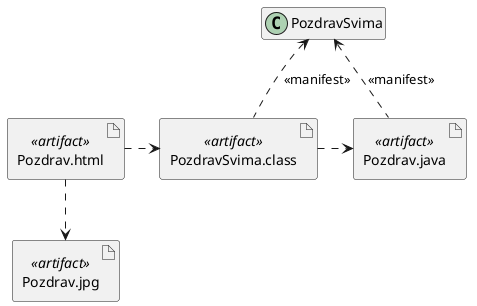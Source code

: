 @startuml test5

allowmixing

artifact "Pozdrav.html" as html <<artifact>>
artifact "Pozdrav.java" as java <<artifact>>
artifact "Pozdrav.jpg" as jpg <<artifact>>
artifact "PozdravSvima.class" as classFile <<artifact>>

class "PozdravSvima" as PozdravSvima_class
hide PozdravSvima_class members

html .d.> jpg
html .r.> classFile
classFile .r.> java 
classFile .u.> PozdravSvima_class : <<manifest>>
java .u.> PozdravSvima_class : <<manifest>>

@enduml 